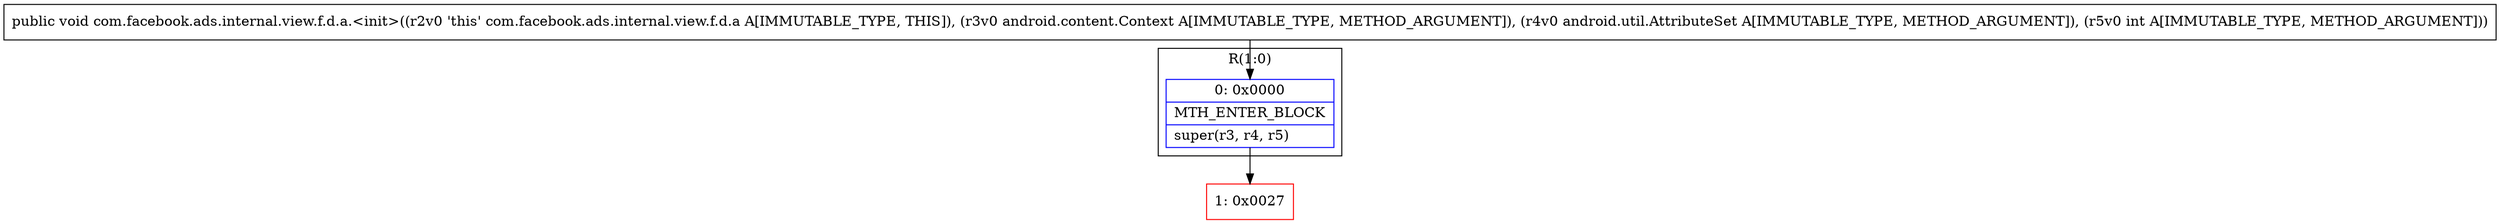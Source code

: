 digraph "CFG forcom.facebook.ads.internal.view.f.d.a.\<init\>(Landroid\/content\/Context;Landroid\/util\/AttributeSet;I)V" {
subgraph cluster_Region_941684038 {
label = "R(1:0)";
node [shape=record,color=blue];
Node_0 [shape=record,label="{0\:\ 0x0000|MTH_ENTER_BLOCK\l|super(r3, r4, r5)\l}"];
}
Node_1 [shape=record,color=red,label="{1\:\ 0x0027}"];
MethodNode[shape=record,label="{public void com.facebook.ads.internal.view.f.d.a.\<init\>((r2v0 'this' com.facebook.ads.internal.view.f.d.a A[IMMUTABLE_TYPE, THIS]), (r3v0 android.content.Context A[IMMUTABLE_TYPE, METHOD_ARGUMENT]), (r4v0 android.util.AttributeSet A[IMMUTABLE_TYPE, METHOD_ARGUMENT]), (r5v0 int A[IMMUTABLE_TYPE, METHOD_ARGUMENT])) }"];
MethodNode -> Node_0;
Node_0 -> Node_1;
}

